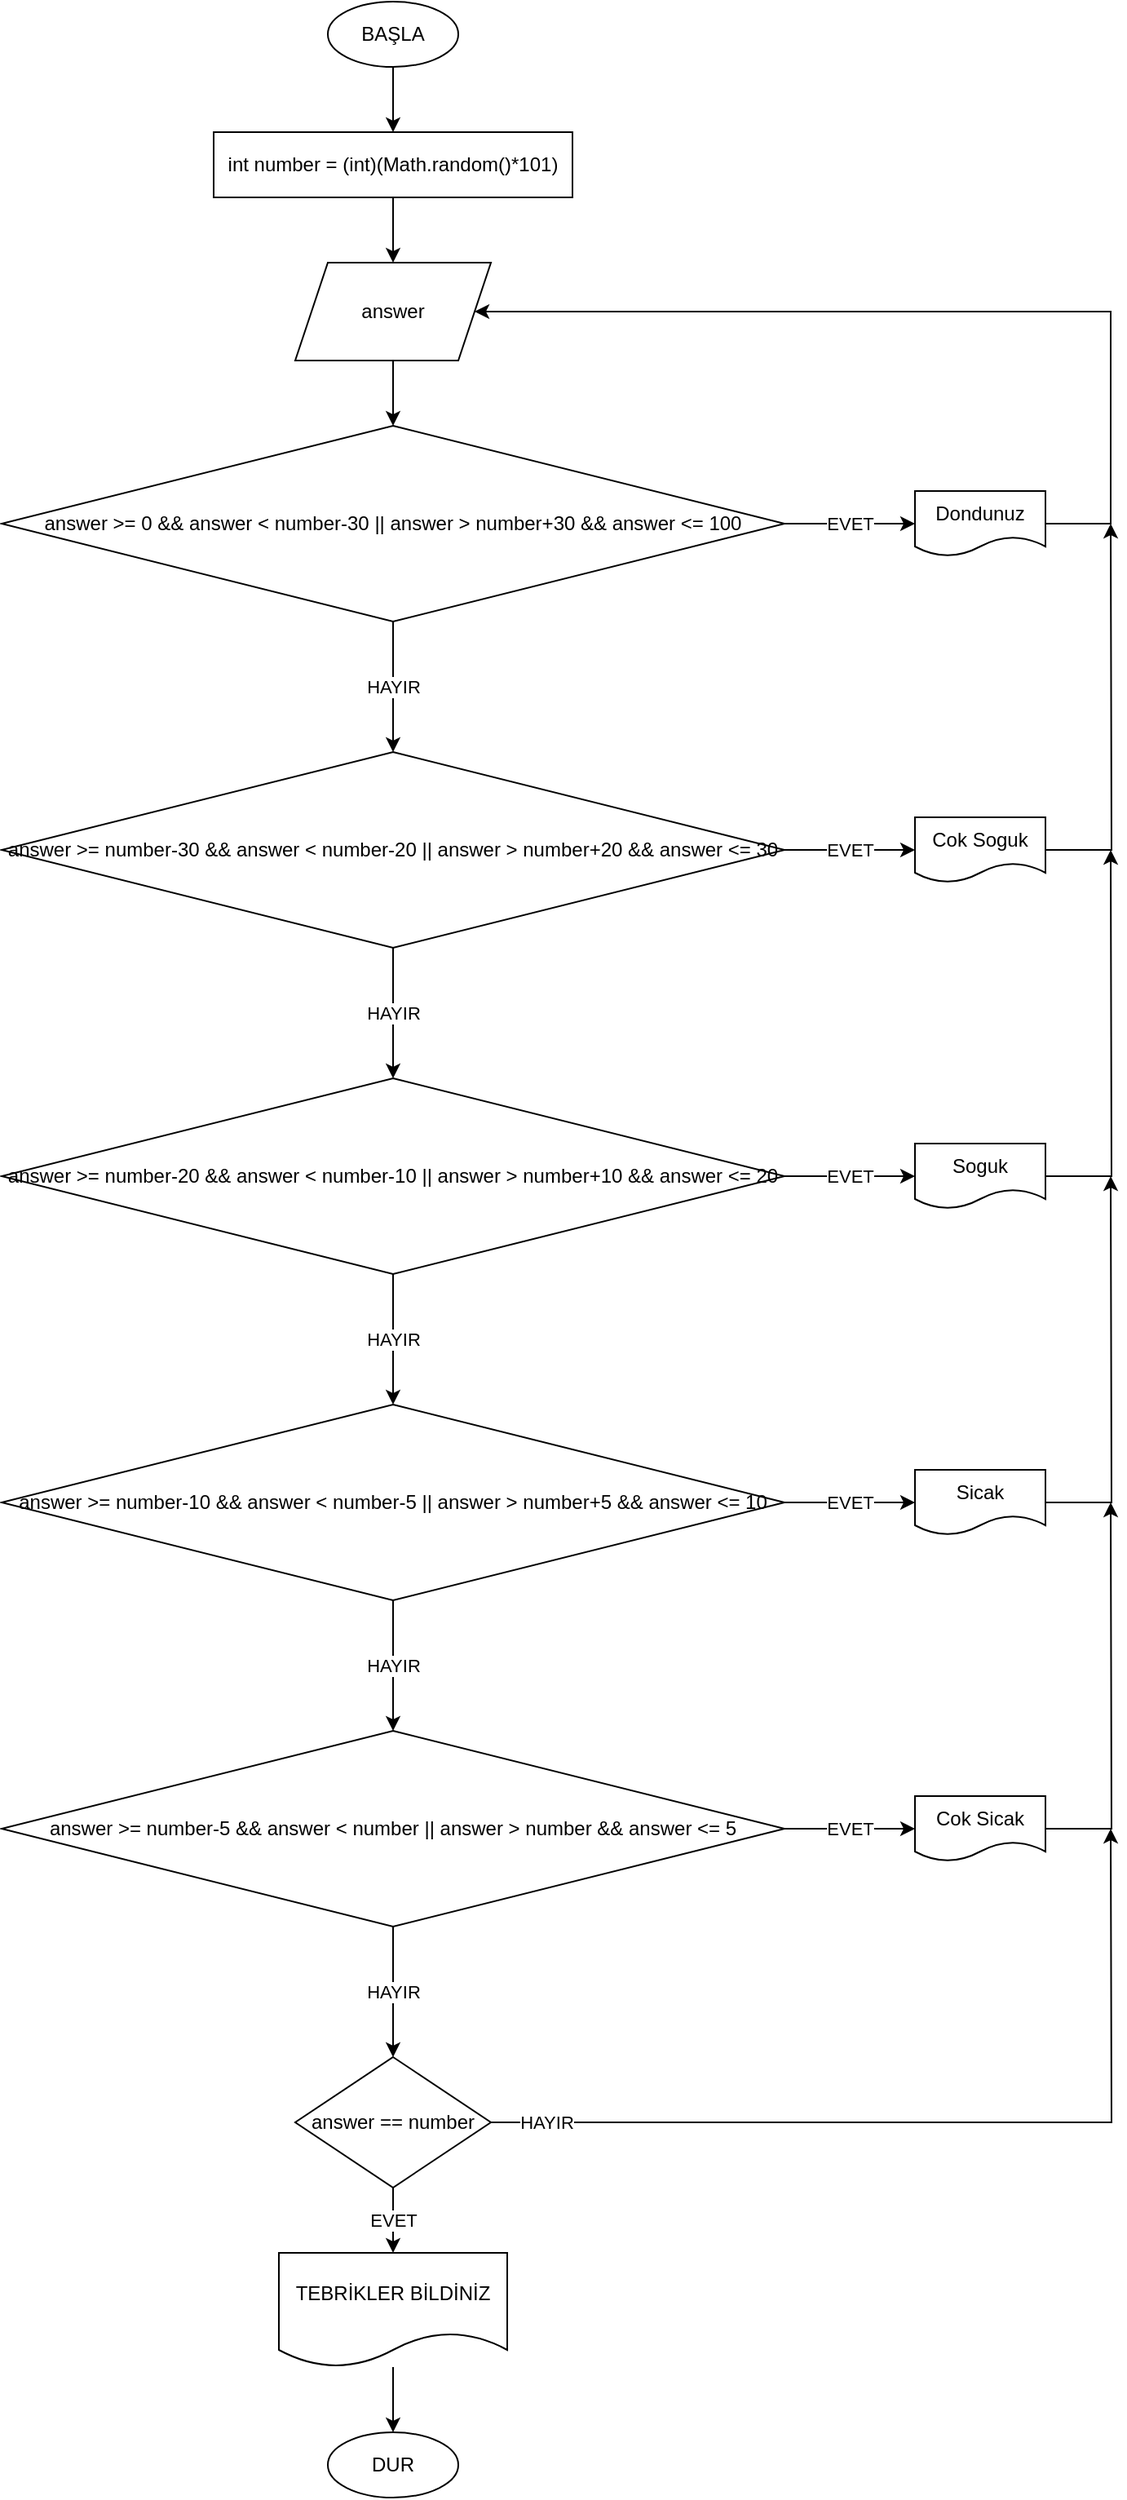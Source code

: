 <mxfile version="16.2.0" type="device"><diagram id="123lgCqeFwsPNUfiZTP2" name="Sayfa -1"><mxGraphModel dx="1085" dy="1059" grid="1" gridSize="10" guides="1" tooltips="1" connect="1" arrows="1" fold="1" page="0" pageScale="1" pageWidth="827" pageHeight="1169" background="none" math="0" shadow="0"><root><mxCell id="0"/><mxCell id="1" parent="0"/><mxCell id="7r3iztxmR1q6d_pn8n54-155" value="" style="edgeStyle=orthogonalEdgeStyle;rounded=0;orthogonalLoop=1;jettySize=auto;html=1;" edge="1" parent="1" source="7r3iztxmR1q6d_pn8n54-71" target="7r3iztxmR1q6d_pn8n54-154"><mxGeometry relative="1" as="geometry"/></mxCell><mxCell id="7r3iztxmR1q6d_pn8n54-71" value="BAŞLA" style="ellipse;whiteSpace=wrap;html=1;" vertex="1" parent="1"><mxGeometry x="400" y="-160" width="80" height="40" as="geometry"/></mxCell><mxCell id="7r3iztxmR1q6d_pn8n54-157" value="" style="edgeStyle=orthogonalEdgeStyle;rounded=0;orthogonalLoop=1;jettySize=auto;html=1;" edge="1" parent="1" source="7r3iztxmR1q6d_pn8n54-154" target="7r3iztxmR1q6d_pn8n54-156"><mxGeometry relative="1" as="geometry"/></mxCell><mxCell id="7r3iztxmR1q6d_pn8n54-154" value="int number = (int)(Math.random()*101)" style="whiteSpace=wrap;html=1;" vertex="1" parent="1"><mxGeometry x="330" y="-80" width="220" height="40" as="geometry"/></mxCell><mxCell id="7r3iztxmR1q6d_pn8n54-159" value="" style="edgeStyle=orthogonalEdgeStyle;rounded=0;orthogonalLoop=1;jettySize=auto;html=1;" edge="1" parent="1" source="7r3iztxmR1q6d_pn8n54-156" target="7r3iztxmR1q6d_pn8n54-158"><mxGeometry relative="1" as="geometry"/></mxCell><mxCell id="7r3iztxmR1q6d_pn8n54-156" value="answer" style="shape=parallelogram;perimeter=parallelogramPerimeter;whiteSpace=wrap;html=1;fixedSize=1;" vertex="1" parent="1"><mxGeometry x="380" width="120" height="60" as="geometry"/></mxCell><mxCell id="7r3iztxmR1q6d_pn8n54-161" value="HAYIR" style="edgeStyle=orthogonalEdgeStyle;rounded=0;orthogonalLoop=1;jettySize=auto;html=1;" edge="1" parent="1" source="7r3iztxmR1q6d_pn8n54-158" target="7r3iztxmR1q6d_pn8n54-160"><mxGeometry relative="1" as="geometry"/></mxCell><mxCell id="7r3iztxmR1q6d_pn8n54-184" value="EVET" style="edgeStyle=orthogonalEdgeStyle;rounded=0;orthogonalLoop=1;jettySize=auto;html=1;" edge="1" parent="1" source="7r3iztxmR1q6d_pn8n54-158" target="7r3iztxmR1q6d_pn8n54-174"><mxGeometry relative="1" as="geometry"/></mxCell><mxCell id="7r3iztxmR1q6d_pn8n54-158" value="answer &amp;gt;= 0 &amp;amp;&amp;amp; answer &amp;lt; number-30 || answer &amp;gt; number+30 &amp;amp;&amp;amp; answer &amp;lt;= 100" style="rhombus;whiteSpace=wrap;html=1;" vertex="1" parent="1"><mxGeometry x="200" y="100" width="480" height="120" as="geometry"/></mxCell><mxCell id="7r3iztxmR1q6d_pn8n54-163" value="HAYIR" style="edgeStyle=orthogonalEdgeStyle;rounded=0;orthogonalLoop=1;jettySize=auto;html=1;" edge="1" parent="1" source="7r3iztxmR1q6d_pn8n54-160" target="7r3iztxmR1q6d_pn8n54-162"><mxGeometry relative="1" as="geometry"/></mxCell><mxCell id="7r3iztxmR1q6d_pn8n54-183" value="EVET" style="edgeStyle=orthogonalEdgeStyle;rounded=0;orthogonalLoop=1;jettySize=auto;html=1;" edge="1" parent="1" source="7r3iztxmR1q6d_pn8n54-160" target="7r3iztxmR1q6d_pn8n54-176"><mxGeometry relative="1" as="geometry"/></mxCell><mxCell id="7r3iztxmR1q6d_pn8n54-160" value="answer &amp;gt;= number-30 &amp;amp;&amp;amp; answer &amp;lt; number-20 || answer &amp;gt; number+20 &amp;amp;&amp;amp; answer &amp;lt;= 30" style="rhombus;whiteSpace=wrap;html=1;" vertex="1" parent="1"><mxGeometry x="200" y="300" width="480" height="120" as="geometry"/></mxCell><mxCell id="7r3iztxmR1q6d_pn8n54-165" value="HAYIR" style="edgeStyle=orthogonalEdgeStyle;rounded=0;orthogonalLoop=1;jettySize=auto;html=1;" edge="1" parent="1" source="7r3iztxmR1q6d_pn8n54-162" target="7r3iztxmR1q6d_pn8n54-164"><mxGeometry relative="1" as="geometry"/></mxCell><mxCell id="7r3iztxmR1q6d_pn8n54-182" value="EVET" style="edgeStyle=orthogonalEdgeStyle;rounded=0;orthogonalLoop=1;jettySize=auto;html=1;" edge="1" parent="1" source="7r3iztxmR1q6d_pn8n54-162" target="7r3iztxmR1q6d_pn8n54-177"><mxGeometry relative="1" as="geometry"/></mxCell><mxCell id="7r3iztxmR1q6d_pn8n54-162" value="answer &amp;gt;= number-20 &amp;amp;&amp;amp; answer &amp;lt; number-10 || answer &amp;gt; number+10 &amp;amp;&amp;amp; answer &amp;lt;= 20" style="rhombus;whiteSpace=wrap;html=1;" vertex="1" parent="1"><mxGeometry x="200" y="500" width="480" height="120" as="geometry"/></mxCell><mxCell id="7r3iztxmR1q6d_pn8n54-167" value="HAYIR" style="edgeStyle=orthogonalEdgeStyle;rounded=0;orthogonalLoop=1;jettySize=auto;html=1;" edge="1" parent="1" source="7r3iztxmR1q6d_pn8n54-164" target="7r3iztxmR1q6d_pn8n54-166"><mxGeometry relative="1" as="geometry"/></mxCell><mxCell id="7r3iztxmR1q6d_pn8n54-181" value="EVET" style="edgeStyle=orthogonalEdgeStyle;rounded=0;orthogonalLoop=1;jettySize=auto;html=1;" edge="1" parent="1" source="7r3iztxmR1q6d_pn8n54-164" target="7r3iztxmR1q6d_pn8n54-178"><mxGeometry relative="1" as="geometry"/></mxCell><mxCell id="7r3iztxmR1q6d_pn8n54-164" value="answer &amp;gt;= number-10 &amp;amp;&amp;amp; answer &amp;lt; number-5 || answer &amp;gt; number+5 &amp;amp;&amp;amp; answer &amp;lt;= 10" style="rhombus;whiteSpace=wrap;html=1;" vertex="1" parent="1"><mxGeometry x="200" y="700" width="480" height="120" as="geometry"/></mxCell><mxCell id="7r3iztxmR1q6d_pn8n54-169" value="HAYIR" style="edgeStyle=orthogonalEdgeStyle;rounded=0;orthogonalLoop=1;jettySize=auto;html=1;" edge="1" parent="1" source="7r3iztxmR1q6d_pn8n54-166" target="7r3iztxmR1q6d_pn8n54-168"><mxGeometry relative="1" as="geometry"/></mxCell><mxCell id="7r3iztxmR1q6d_pn8n54-180" value="EVET" style="edgeStyle=orthogonalEdgeStyle;rounded=0;orthogonalLoop=1;jettySize=auto;html=1;" edge="1" parent="1" source="7r3iztxmR1q6d_pn8n54-166" target="7r3iztxmR1q6d_pn8n54-179"><mxGeometry relative="1" as="geometry"/></mxCell><mxCell id="7r3iztxmR1q6d_pn8n54-166" value="answer &amp;gt;= number-5 &amp;amp;&amp;amp; answer &amp;lt; number || answer &amp;gt; number &amp;amp;&amp;amp; answer &amp;lt;= 5" style="rhombus;whiteSpace=wrap;html=1;" vertex="1" parent="1"><mxGeometry x="200" y="900" width="480" height="120" as="geometry"/></mxCell><mxCell id="7r3iztxmR1q6d_pn8n54-171" value="EVET" style="edgeStyle=orthogonalEdgeStyle;rounded=0;orthogonalLoop=1;jettySize=auto;html=1;" edge="1" parent="1" source="7r3iztxmR1q6d_pn8n54-168" target="7r3iztxmR1q6d_pn8n54-170"><mxGeometry relative="1" as="geometry"/></mxCell><mxCell id="7r3iztxmR1q6d_pn8n54-190" style="edgeStyle=orthogonalEdgeStyle;rounded=0;orthogonalLoop=1;jettySize=auto;html=1;exitX=1;exitY=0.5;exitDx=0;exitDy=0;" edge="1" parent="1" source="7r3iztxmR1q6d_pn8n54-168"><mxGeometry relative="1" as="geometry"><mxPoint x="880" y="960" as="targetPoint"/></mxGeometry></mxCell><mxCell id="7r3iztxmR1q6d_pn8n54-191" value="HAYIR" style="edgeLabel;html=1;align=center;verticalAlign=middle;resizable=0;points=[];" vertex="1" connectable="0" parent="7r3iztxmR1q6d_pn8n54-190"><mxGeometry x="-0.879" relative="1" as="geometry"><mxPoint as="offset"/></mxGeometry></mxCell><mxCell id="7r3iztxmR1q6d_pn8n54-168" value="answer == number" style="rhombus;whiteSpace=wrap;html=1;" vertex="1" parent="1"><mxGeometry x="380" y="1100" width="120" height="80" as="geometry"/></mxCell><mxCell id="7r3iztxmR1q6d_pn8n54-173" value="" style="edgeStyle=orthogonalEdgeStyle;rounded=0;orthogonalLoop=1;jettySize=auto;html=1;" edge="1" parent="1" source="7r3iztxmR1q6d_pn8n54-170" target="7r3iztxmR1q6d_pn8n54-172"><mxGeometry relative="1" as="geometry"/></mxCell><mxCell id="7r3iztxmR1q6d_pn8n54-170" value="TEBRİKLER BİLDİNİZ" style="shape=document;whiteSpace=wrap;html=1;boundedLbl=1;" vertex="1" parent="1"><mxGeometry x="370" y="1220" width="140" height="70" as="geometry"/></mxCell><mxCell id="7r3iztxmR1q6d_pn8n54-172" value="DUR" style="ellipse;whiteSpace=wrap;html=1;" vertex="1" parent="1"><mxGeometry x="400" y="1330" width="80" height="40" as="geometry"/></mxCell><mxCell id="7r3iztxmR1q6d_pn8n54-185" style="edgeStyle=orthogonalEdgeStyle;rounded=0;orthogonalLoop=1;jettySize=auto;html=1;exitX=1;exitY=0.5;exitDx=0;exitDy=0;entryX=1;entryY=0.5;entryDx=0;entryDy=0;" edge="1" parent="1" source="7r3iztxmR1q6d_pn8n54-174" target="7r3iztxmR1q6d_pn8n54-156"><mxGeometry relative="1" as="geometry"><Array as="points"><mxPoint x="880" y="160"/><mxPoint x="880" y="30"/></Array></mxGeometry></mxCell><mxCell id="7r3iztxmR1q6d_pn8n54-174" value="Dondunuz" style="shape=document;whiteSpace=wrap;html=1;boundedLbl=1;" vertex="1" parent="1"><mxGeometry x="760" y="140" width="80" height="40" as="geometry"/></mxCell><mxCell id="7r3iztxmR1q6d_pn8n54-186" style="edgeStyle=orthogonalEdgeStyle;rounded=0;orthogonalLoop=1;jettySize=auto;html=1;exitX=1;exitY=0.5;exitDx=0;exitDy=0;" edge="1" parent="1" source="7r3iztxmR1q6d_pn8n54-176"><mxGeometry relative="1" as="geometry"><mxPoint x="880" y="160" as="targetPoint"/></mxGeometry></mxCell><mxCell id="7r3iztxmR1q6d_pn8n54-176" value="Cok Soguk" style="shape=document;whiteSpace=wrap;html=1;boundedLbl=1;" vertex="1" parent="1"><mxGeometry x="760" y="340" width="80" height="40" as="geometry"/></mxCell><mxCell id="7r3iztxmR1q6d_pn8n54-187" style="edgeStyle=orthogonalEdgeStyle;rounded=0;orthogonalLoop=1;jettySize=auto;html=1;exitX=1;exitY=0.5;exitDx=0;exitDy=0;" edge="1" parent="1" source="7r3iztxmR1q6d_pn8n54-177"><mxGeometry relative="1" as="geometry"><mxPoint x="880" y="360" as="targetPoint"/></mxGeometry></mxCell><mxCell id="7r3iztxmR1q6d_pn8n54-177" value="Soguk" style="shape=document;whiteSpace=wrap;html=1;boundedLbl=1;" vertex="1" parent="1"><mxGeometry x="760" y="540" width="80" height="40" as="geometry"/></mxCell><mxCell id="7r3iztxmR1q6d_pn8n54-188" style="edgeStyle=orthogonalEdgeStyle;rounded=0;orthogonalLoop=1;jettySize=auto;html=1;exitX=1;exitY=0.5;exitDx=0;exitDy=0;" edge="1" parent="1" source="7r3iztxmR1q6d_pn8n54-178"><mxGeometry relative="1" as="geometry"><mxPoint x="880" y="560" as="targetPoint"/></mxGeometry></mxCell><mxCell id="7r3iztxmR1q6d_pn8n54-178" value="Sicak" style="shape=document;whiteSpace=wrap;html=1;boundedLbl=1;" vertex="1" parent="1"><mxGeometry x="760" y="740" width="80" height="40" as="geometry"/></mxCell><mxCell id="7r3iztxmR1q6d_pn8n54-189" style="edgeStyle=orthogonalEdgeStyle;rounded=0;orthogonalLoop=1;jettySize=auto;html=1;exitX=1;exitY=0.5;exitDx=0;exitDy=0;" edge="1" parent="1" source="7r3iztxmR1q6d_pn8n54-179"><mxGeometry relative="1" as="geometry"><mxPoint x="880" y="760" as="targetPoint"/></mxGeometry></mxCell><mxCell id="7r3iztxmR1q6d_pn8n54-179" value="Cok Sicak" style="shape=document;whiteSpace=wrap;html=1;boundedLbl=1;" vertex="1" parent="1"><mxGeometry x="760" y="940" width="80" height="40" as="geometry"/></mxCell></root></mxGraphModel></diagram></mxfile>